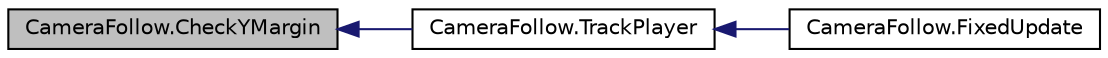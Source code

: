 digraph "CameraFollow.CheckYMargin"
{
  edge [fontname="Helvetica",fontsize="10",labelfontname="Helvetica",labelfontsize="10"];
  node [fontname="Helvetica",fontsize="10",shape=record];
  rankdir="LR";
  Node7 [label="CameraFollow.CheckYMargin",height=0.2,width=0.4,color="black", fillcolor="grey75", style="filled", fontcolor="black"];
  Node7 -> Node8 [dir="back",color="midnightblue",fontsize="10",style="solid",fontname="Helvetica"];
  Node8 [label="CameraFollow.TrackPlayer",height=0.2,width=0.4,color="black", fillcolor="white", style="filled",URL="$class_camera_follow.html#a4d3310556784e5842c89c6f678ead310"];
  Node8 -> Node9 [dir="back",color="midnightblue",fontsize="10",style="solid",fontname="Helvetica"];
  Node9 [label="CameraFollow.FixedUpdate",height=0.2,width=0.4,color="black", fillcolor="white", style="filled",URL="$class_camera_follow.html#ab8ce2043b1a47917b8b970f5579af9ec"];
}
